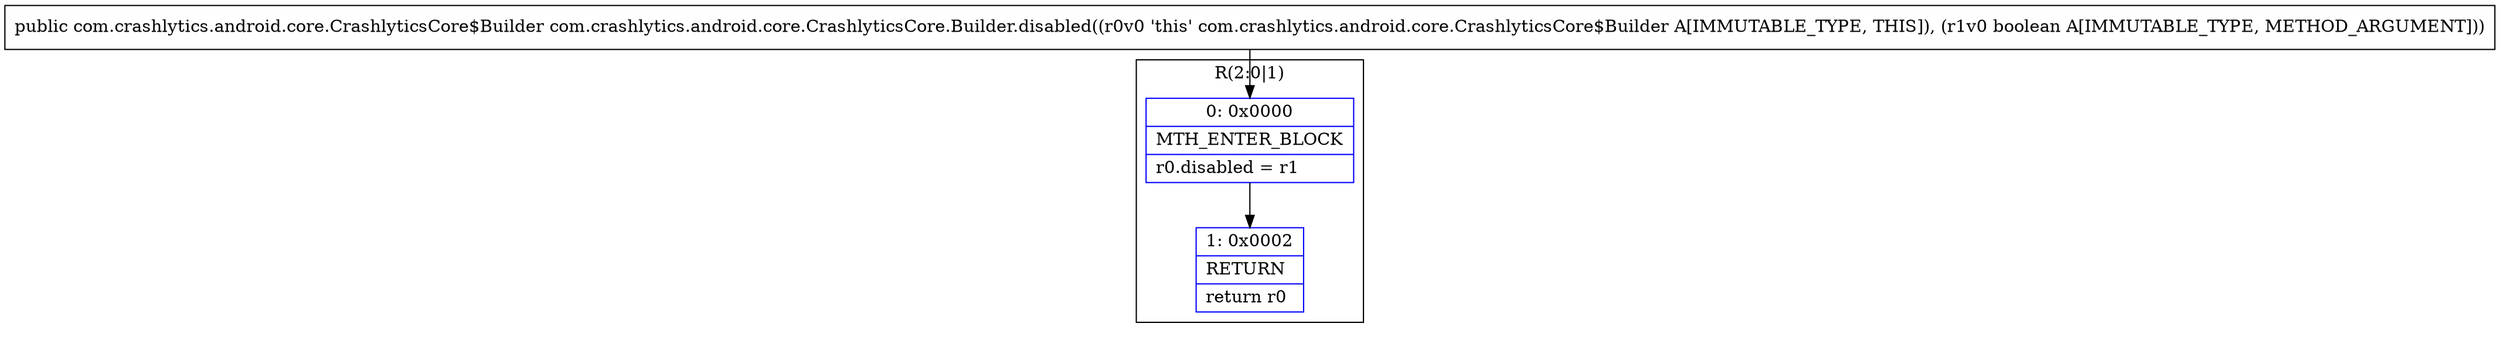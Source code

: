 digraph "CFG forcom.crashlytics.android.core.CrashlyticsCore.Builder.disabled(Z)Lcom\/crashlytics\/android\/core\/CrashlyticsCore$Builder;" {
subgraph cluster_Region_559719844 {
label = "R(2:0|1)";
node [shape=record,color=blue];
Node_0 [shape=record,label="{0\:\ 0x0000|MTH_ENTER_BLOCK\l|r0.disabled = r1\l}"];
Node_1 [shape=record,label="{1\:\ 0x0002|RETURN\l|return r0\l}"];
}
MethodNode[shape=record,label="{public com.crashlytics.android.core.CrashlyticsCore$Builder com.crashlytics.android.core.CrashlyticsCore.Builder.disabled((r0v0 'this' com.crashlytics.android.core.CrashlyticsCore$Builder A[IMMUTABLE_TYPE, THIS]), (r1v0 boolean A[IMMUTABLE_TYPE, METHOD_ARGUMENT])) }"];
MethodNode -> Node_0;
Node_0 -> Node_1;
}

